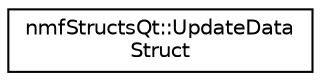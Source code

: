 digraph "Graphical Class Hierarchy"
{
 // LATEX_PDF_SIZE
  edge [fontname="Helvetica",fontsize="10",labelfontname="Helvetica",labelfontsize="10"];
  node [fontname="Helvetica",fontsize="10",shape=record];
  rankdir="LR";
  Node0 [label="nmfStructsQt::UpdateData\lStruct",height=0.2,width=0.4,color="black", fillcolor="white", style="filled",URL="$structnmf_structs_qt_1_1_update_data_struct.html",tooltip="The MSVPA data struct."];
}
